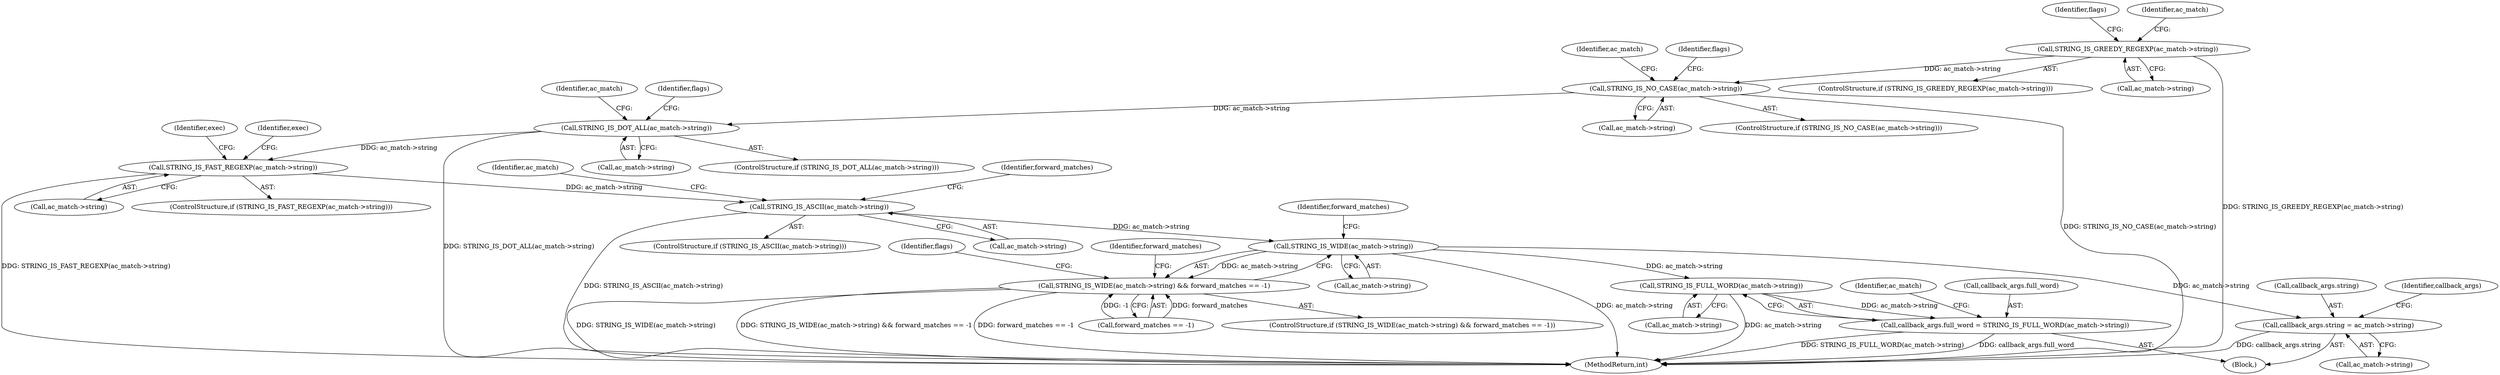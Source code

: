 digraph "0_yara_83d799804648c2a0895d40a19835d9b757c6fa4e_2@pointer" {
"1000190" [label="(Call,STRING_IS_WIDE(ac_match->string))"];
"1000161" [label="(Call,STRING_IS_ASCII(ac_match->string))"];
"1000149" [label="(Call,STRING_IS_FAST_REGEXP(ac_match->string))"];
"1000141" [label="(Call,STRING_IS_DOT_ALL(ac_match->string))"];
"1000133" [label="(Call,STRING_IS_NO_CASE(ac_match->string))"];
"1000125" [label="(Call,STRING_IS_GREEDY_REGEXP(ac_match->string))"];
"1000189" [label="(Call,STRING_IS_WIDE(ac_match->string) && forward_matches == -1)"];
"1000254" [label="(Call,callback_args.string = ac_match->string)"];
"1000290" [label="(Call,STRING_IS_FULL_WORD(ac_match->string))"];
"1000286" [label="(Call,callback_args.full_word = STRING_IS_FULL_WORD(ac_match->string))"];
"1000189" [label="(Call,STRING_IS_WIDE(ac_match->string) && forward_matches == -1)"];
"1000130" [label="(Identifier,flags)"];
"1000142" [label="(Call,ac_match->string)"];
"1000125" [label="(Call,STRING_IS_GREEDY_REGEXP(ac_match->string))"];
"1000138" [label="(Identifier,flags)"];
"1000291" [label="(Call,ac_match->string)"];
"1000151" [label="(Identifier,ac_match)"];
"1000167" [label="(Identifier,forward_matches)"];
"1000297" [label="(Identifier,ac_match)"];
"1000286" [label="(Call,callback_args.full_word = STRING_IS_FULL_WORD(ac_match->string))"];
"1000194" [label="(Call,forward_matches == -1)"];
"1000225" [label="(Identifier,forward_matches)"];
"1000124" [label="(ControlStructure,if (STRING_IS_GREEDY_REGEXP(ac_match->string)))"];
"1000133" [label="(Call,STRING_IS_NO_CASE(ac_match->string))"];
"1000258" [label="(Call,ac_match->string)"];
"1000141" [label="(Call,STRING_IS_DOT_ALL(ac_match->string))"];
"1000255" [label="(Call,callback_args.string)"];
"1000135" [label="(Identifier,ac_match)"];
"1000191" [label="(Call,ac_match->string)"];
"1000190" [label="(Call,STRING_IS_WIDE(ac_match->string))"];
"1000254" [label="(Call,callback_args.string = ac_match->string)"];
"1000150" [label="(Call,ac_match->string)"];
"1000263" [label="(Identifier,callback_args)"];
"1000200" [label="(Identifier,flags)"];
"1000349" [label="(MethodReturn,int)"];
"1000149" [label="(Call,STRING_IS_FAST_REGEXP(ac_match->string))"];
"1000287" [label="(Call,callback_args.full_word)"];
"1000192" [label="(Identifier,ac_match)"];
"1000161" [label="(Call,STRING_IS_ASCII(ac_match->string))"];
"1000158" [label="(Identifier,exec)"];
"1000195" [label="(Identifier,forward_matches)"];
"1000107" [label="(Block,)"];
"1000134" [label="(Call,ac_match->string)"];
"1000148" [label="(ControlStructure,if (STRING_IS_FAST_REGEXP(ac_match->string)))"];
"1000154" [label="(Identifier,exec)"];
"1000160" [label="(ControlStructure,if (STRING_IS_ASCII(ac_match->string)))"];
"1000162" [label="(Call,ac_match->string)"];
"1000143" [label="(Identifier,ac_match)"];
"1000146" [label="(Identifier,flags)"];
"1000126" [label="(Call,ac_match->string)"];
"1000132" [label="(ControlStructure,if (STRING_IS_NO_CASE(ac_match->string)))"];
"1000140" [label="(ControlStructure,if (STRING_IS_DOT_ALL(ac_match->string)))"];
"1000188" [label="(ControlStructure,if (STRING_IS_WIDE(ac_match->string) && forward_matches == -1))"];
"1000290" [label="(Call,STRING_IS_FULL_WORD(ac_match->string))"];
"1000190" -> "1000189"  [label="AST: "];
"1000190" -> "1000191"  [label="CFG: "];
"1000191" -> "1000190"  [label="AST: "];
"1000195" -> "1000190"  [label="CFG: "];
"1000189" -> "1000190"  [label="CFG: "];
"1000190" -> "1000349"  [label="DDG: ac_match->string"];
"1000190" -> "1000189"  [label="DDG: ac_match->string"];
"1000161" -> "1000190"  [label="DDG: ac_match->string"];
"1000190" -> "1000254"  [label="DDG: ac_match->string"];
"1000190" -> "1000290"  [label="DDG: ac_match->string"];
"1000161" -> "1000160"  [label="AST: "];
"1000161" -> "1000162"  [label="CFG: "];
"1000162" -> "1000161"  [label="AST: "];
"1000167" -> "1000161"  [label="CFG: "];
"1000192" -> "1000161"  [label="CFG: "];
"1000161" -> "1000349"  [label="DDG: STRING_IS_ASCII(ac_match->string)"];
"1000149" -> "1000161"  [label="DDG: ac_match->string"];
"1000149" -> "1000148"  [label="AST: "];
"1000149" -> "1000150"  [label="CFG: "];
"1000150" -> "1000149"  [label="AST: "];
"1000154" -> "1000149"  [label="CFG: "];
"1000158" -> "1000149"  [label="CFG: "];
"1000149" -> "1000349"  [label="DDG: STRING_IS_FAST_REGEXP(ac_match->string)"];
"1000141" -> "1000149"  [label="DDG: ac_match->string"];
"1000141" -> "1000140"  [label="AST: "];
"1000141" -> "1000142"  [label="CFG: "];
"1000142" -> "1000141"  [label="AST: "];
"1000146" -> "1000141"  [label="CFG: "];
"1000151" -> "1000141"  [label="CFG: "];
"1000141" -> "1000349"  [label="DDG: STRING_IS_DOT_ALL(ac_match->string)"];
"1000133" -> "1000141"  [label="DDG: ac_match->string"];
"1000133" -> "1000132"  [label="AST: "];
"1000133" -> "1000134"  [label="CFG: "];
"1000134" -> "1000133"  [label="AST: "];
"1000138" -> "1000133"  [label="CFG: "];
"1000143" -> "1000133"  [label="CFG: "];
"1000133" -> "1000349"  [label="DDG: STRING_IS_NO_CASE(ac_match->string)"];
"1000125" -> "1000133"  [label="DDG: ac_match->string"];
"1000125" -> "1000124"  [label="AST: "];
"1000125" -> "1000126"  [label="CFG: "];
"1000126" -> "1000125"  [label="AST: "];
"1000130" -> "1000125"  [label="CFG: "];
"1000135" -> "1000125"  [label="CFG: "];
"1000125" -> "1000349"  [label="DDG: STRING_IS_GREEDY_REGEXP(ac_match->string)"];
"1000189" -> "1000188"  [label="AST: "];
"1000189" -> "1000194"  [label="CFG: "];
"1000194" -> "1000189"  [label="AST: "];
"1000200" -> "1000189"  [label="CFG: "];
"1000225" -> "1000189"  [label="CFG: "];
"1000189" -> "1000349"  [label="DDG: forward_matches == -1"];
"1000189" -> "1000349"  [label="DDG: STRING_IS_WIDE(ac_match->string)"];
"1000189" -> "1000349"  [label="DDG: STRING_IS_WIDE(ac_match->string) && forward_matches == -1"];
"1000194" -> "1000189"  [label="DDG: forward_matches"];
"1000194" -> "1000189"  [label="DDG: -1"];
"1000254" -> "1000107"  [label="AST: "];
"1000254" -> "1000258"  [label="CFG: "];
"1000255" -> "1000254"  [label="AST: "];
"1000258" -> "1000254"  [label="AST: "];
"1000263" -> "1000254"  [label="CFG: "];
"1000254" -> "1000349"  [label="DDG: callback_args.string"];
"1000290" -> "1000286"  [label="AST: "];
"1000290" -> "1000291"  [label="CFG: "];
"1000291" -> "1000290"  [label="AST: "];
"1000286" -> "1000290"  [label="CFG: "];
"1000290" -> "1000349"  [label="DDG: ac_match->string"];
"1000290" -> "1000286"  [label="DDG: ac_match->string"];
"1000286" -> "1000107"  [label="AST: "];
"1000287" -> "1000286"  [label="AST: "];
"1000297" -> "1000286"  [label="CFG: "];
"1000286" -> "1000349"  [label="DDG: STRING_IS_FULL_WORD(ac_match->string)"];
"1000286" -> "1000349"  [label="DDG: callback_args.full_word"];
}
